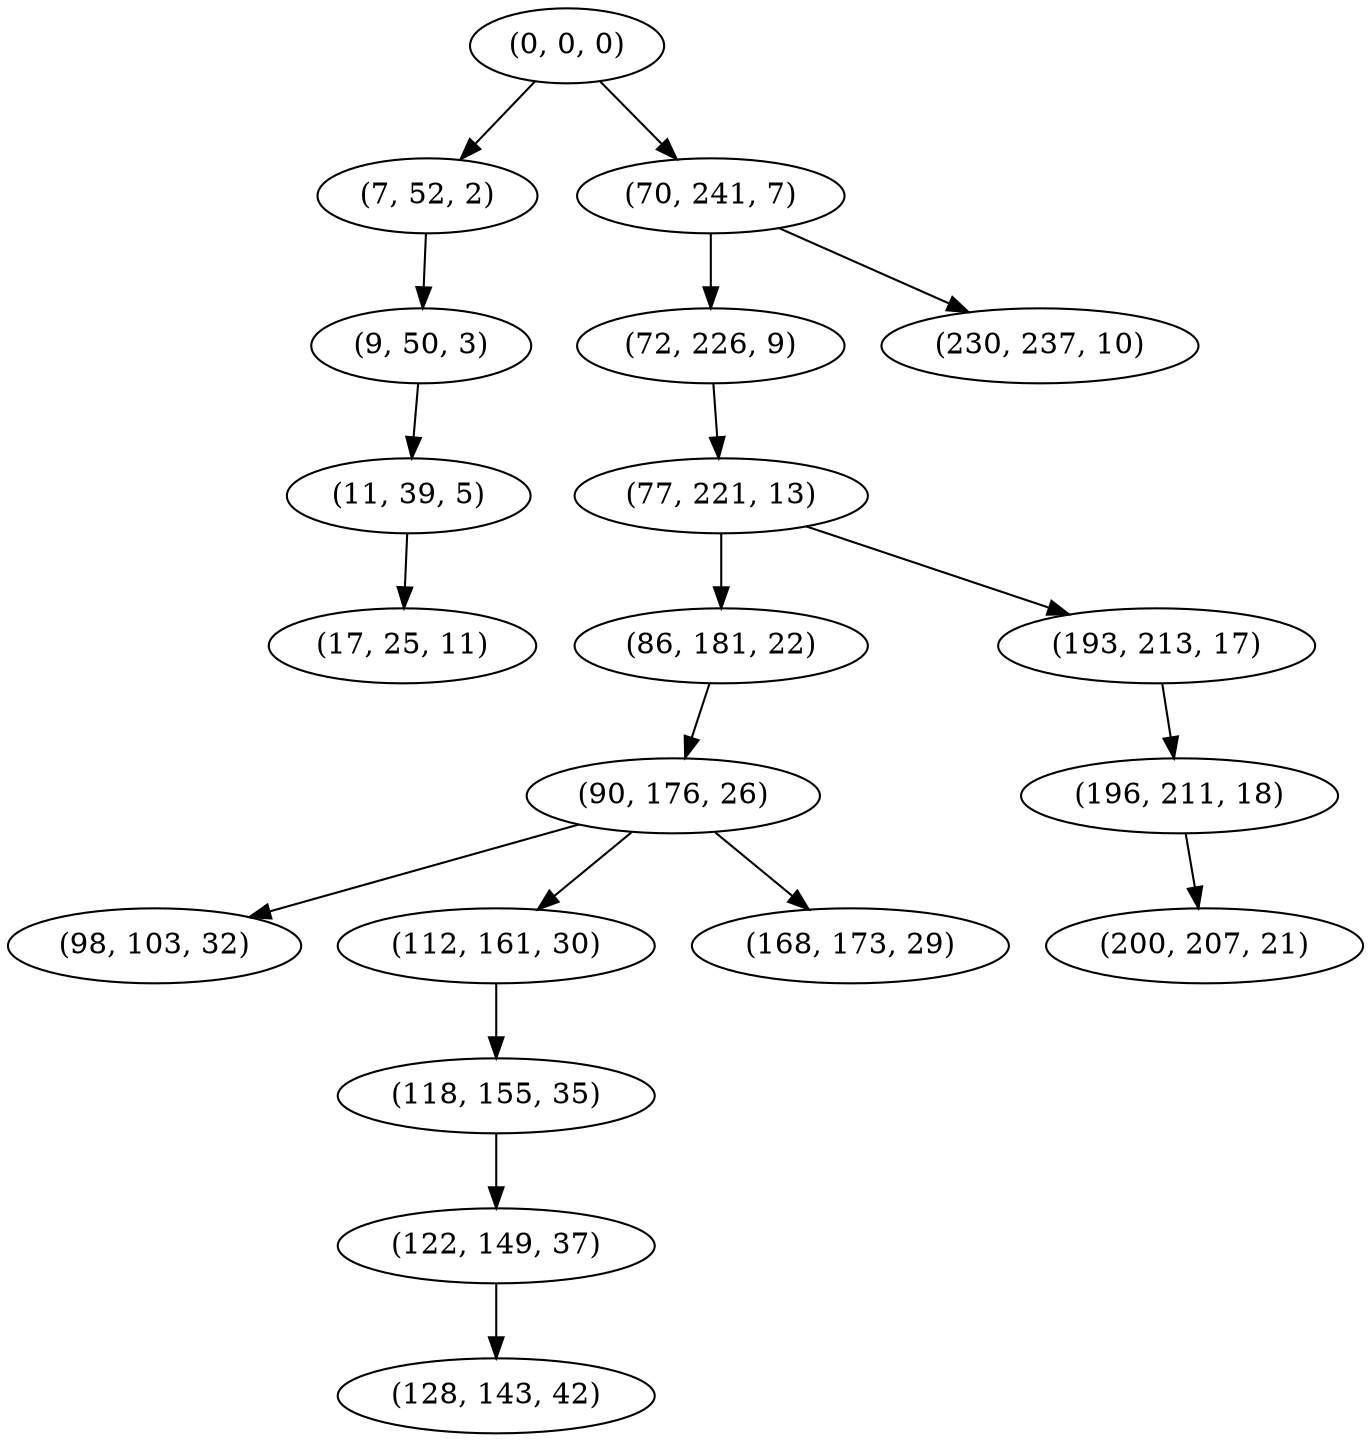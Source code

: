digraph tree {
    "(0, 0, 0)";
    "(7, 52, 2)";
    "(9, 50, 3)";
    "(11, 39, 5)";
    "(17, 25, 11)";
    "(70, 241, 7)";
    "(72, 226, 9)";
    "(77, 221, 13)";
    "(86, 181, 22)";
    "(90, 176, 26)";
    "(98, 103, 32)";
    "(112, 161, 30)";
    "(118, 155, 35)";
    "(122, 149, 37)";
    "(128, 143, 42)";
    "(168, 173, 29)";
    "(193, 213, 17)";
    "(196, 211, 18)";
    "(200, 207, 21)";
    "(230, 237, 10)";
    "(0, 0, 0)" -> "(7, 52, 2)";
    "(0, 0, 0)" -> "(70, 241, 7)";
    "(7, 52, 2)" -> "(9, 50, 3)";
    "(9, 50, 3)" -> "(11, 39, 5)";
    "(11, 39, 5)" -> "(17, 25, 11)";
    "(70, 241, 7)" -> "(72, 226, 9)";
    "(70, 241, 7)" -> "(230, 237, 10)";
    "(72, 226, 9)" -> "(77, 221, 13)";
    "(77, 221, 13)" -> "(86, 181, 22)";
    "(77, 221, 13)" -> "(193, 213, 17)";
    "(86, 181, 22)" -> "(90, 176, 26)";
    "(90, 176, 26)" -> "(98, 103, 32)";
    "(90, 176, 26)" -> "(112, 161, 30)";
    "(90, 176, 26)" -> "(168, 173, 29)";
    "(112, 161, 30)" -> "(118, 155, 35)";
    "(118, 155, 35)" -> "(122, 149, 37)";
    "(122, 149, 37)" -> "(128, 143, 42)";
    "(193, 213, 17)" -> "(196, 211, 18)";
    "(196, 211, 18)" -> "(200, 207, 21)";
}
